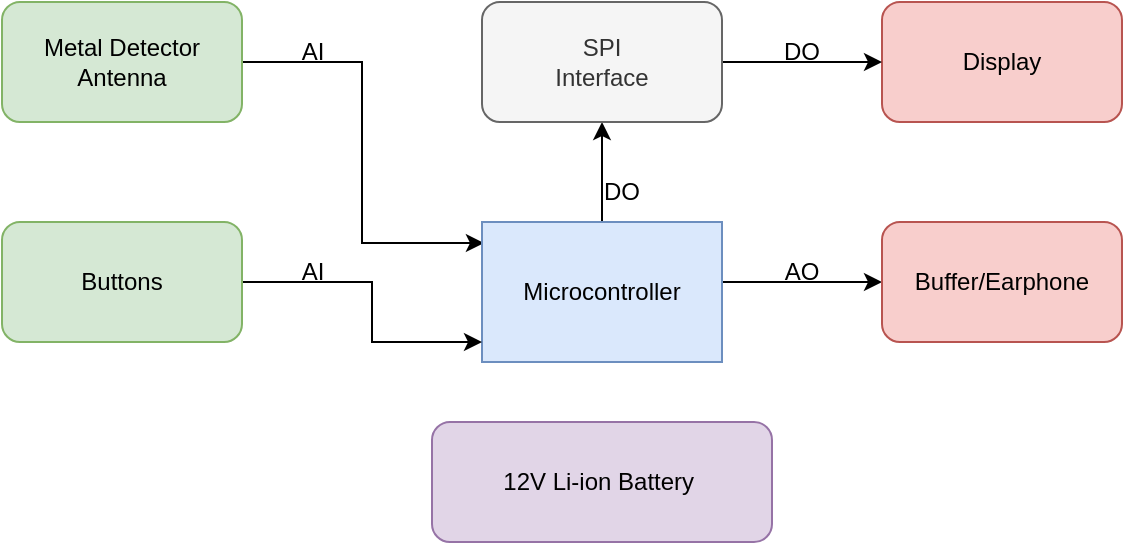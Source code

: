 <mxfile version="22.1.11" type="github">
  <diagram name="Page-1" id="58cdce13-f638-feb5-8d6f-7d28b1aa9fa0">
    <mxGraphModel dx="880" dy="506" grid="1" gridSize="10" guides="1" tooltips="1" connect="1" arrows="1" fold="1" page="1" pageScale="1" pageWidth="1100" pageHeight="850" background="none" math="0" shadow="0">
      <root>
        <mxCell id="0" />
        <mxCell id="1" parent="0" />
        <mxCell id="qSFb_at1WJNyLGFc-N33-6" value="" style="edgeStyle=orthogonalEdgeStyle;rounded=0;orthogonalLoop=1;jettySize=auto;html=1;entryX=0.008;entryY=0.15;entryDx=0;entryDy=0;entryPerimeter=0;" edge="1" parent="1" source="qSFb_at1WJNyLGFc-N33-1" target="qSFb_at1WJNyLGFc-N33-5">
          <mxGeometry relative="1" as="geometry" />
        </mxCell>
        <mxCell id="qSFb_at1WJNyLGFc-N33-1" value="Metal Detector Antenna" style="rounded=1;whiteSpace=wrap;html=1;fillColor=#d5e8d4;strokeColor=#82b366;" vertex="1" parent="1">
          <mxGeometry x="90" y="180" width="120" height="60" as="geometry" />
        </mxCell>
        <mxCell id="qSFb_at1WJNyLGFc-N33-13" style="edgeStyle=orthogonalEdgeStyle;rounded=0;orthogonalLoop=1;jettySize=auto;html=1;entryX=0;entryY=0.5;entryDx=0;entryDy=0;" edge="1" parent="1" source="qSFb_at1WJNyLGFc-N33-5" target="qSFb_at1WJNyLGFc-N33-11">
          <mxGeometry relative="1" as="geometry">
            <Array as="points">
              <mxPoint x="480" y="320" />
              <mxPoint x="480" y="320" />
            </Array>
          </mxGeometry>
        </mxCell>
        <mxCell id="qSFb_at1WJNyLGFc-N33-16" style="edgeStyle=orthogonalEdgeStyle;rounded=0;orthogonalLoop=1;jettySize=auto;html=1;entryX=0.5;entryY=1;entryDx=0;entryDy=0;" edge="1" parent="1" source="qSFb_at1WJNyLGFc-N33-5" target="qSFb_at1WJNyLGFc-N33-14">
          <mxGeometry relative="1" as="geometry" />
        </mxCell>
        <mxCell id="qSFb_at1WJNyLGFc-N33-5" value="Microcontroller" style="rounded=0;whiteSpace=wrap;html=1;fillColor=#dae8fc;strokeColor=#6c8ebf;" vertex="1" parent="1">
          <mxGeometry x="330" y="290" width="120" height="70" as="geometry" />
        </mxCell>
        <mxCell id="qSFb_at1WJNyLGFc-N33-8" style="edgeStyle=orthogonalEdgeStyle;rounded=0;orthogonalLoop=1;jettySize=auto;html=1;" edge="1" parent="1" source="qSFb_at1WJNyLGFc-N33-7">
          <mxGeometry relative="1" as="geometry">
            <mxPoint x="330" y="350" as="targetPoint" />
            <Array as="points">
              <mxPoint x="275" y="320" />
              <mxPoint x="275" y="350" />
            </Array>
          </mxGeometry>
        </mxCell>
        <mxCell id="qSFb_at1WJNyLGFc-N33-7" value="Buttons" style="rounded=1;whiteSpace=wrap;html=1;fillColor=#d5e8d4;strokeColor=#82b366;" vertex="1" parent="1">
          <mxGeometry x="90" y="290" width="120" height="60" as="geometry" />
        </mxCell>
        <mxCell id="qSFb_at1WJNyLGFc-N33-9" value="12V Li-ion Battery&amp;nbsp;" style="rounded=1;whiteSpace=wrap;html=1;fillColor=#e1d5e7;strokeColor=#9673a6;" vertex="1" parent="1">
          <mxGeometry x="305" y="390" width="170" height="60" as="geometry" />
        </mxCell>
        <mxCell id="qSFb_at1WJNyLGFc-N33-10" value="Display" style="rounded=1;whiteSpace=wrap;html=1;fillColor=#f8cecc;strokeColor=#b85450;" vertex="1" parent="1">
          <mxGeometry x="530" y="180" width="120" height="60" as="geometry" />
        </mxCell>
        <mxCell id="qSFb_at1WJNyLGFc-N33-11" value="Buffer/Earphone" style="rounded=1;whiteSpace=wrap;html=1;fillColor=#f8cecc;strokeColor=#b85450;" vertex="1" parent="1">
          <mxGeometry x="530" y="290" width="120" height="60" as="geometry" />
        </mxCell>
        <mxCell id="qSFb_at1WJNyLGFc-N33-15" style="edgeStyle=orthogonalEdgeStyle;rounded=0;orthogonalLoop=1;jettySize=auto;html=1;entryX=0;entryY=0.5;entryDx=0;entryDy=0;" edge="1" parent="1" source="qSFb_at1WJNyLGFc-N33-14" target="qSFb_at1WJNyLGFc-N33-10">
          <mxGeometry relative="1" as="geometry" />
        </mxCell>
        <mxCell id="qSFb_at1WJNyLGFc-N33-14" value="SPI &lt;br&gt;Interface" style="rounded=1;whiteSpace=wrap;html=1;fillColor=#f5f5f5;fontColor=#333333;strokeColor=#666666;" vertex="1" parent="1">
          <mxGeometry x="330" y="180" width="120" height="60" as="geometry" />
        </mxCell>
        <mxCell id="qSFb_at1WJNyLGFc-N33-18" value="AI" style="text;html=1;align=center;verticalAlign=middle;resizable=0;points=[];autosize=1;strokeColor=none;fillColor=none;" vertex="1" parent="1">
          <mxGeometry x="230" y="190" width="30" height="30" as="geometry" />
        </mxCell>
        <mxCell id="qSFb_at1WJNyLGFc-N33-19" value="AI" style="text;html=1;align=center;verticalAlign=middle;resizable=0;points=[];autosize=1;strokeColor=none;fillColor=none;" vertex="1" parent="1">
          <mxGeometry x="230" y="300" width="30" height="30" as="geometry" />
        </mxCell>
        <mxCell id="qSFb_at1WJNyLGFc-N33-20" value="AO" style="text;html=1;strokeColor=none;fillColor=none;align=center;verticalAlign=middle;whiteSpace=wrap;rounded=0;" vertex="1" parent="1">
          <mxGeometry x="460" y="310" width="60" height="10" as="geometry" />
        </mxCell>
        <mxCell id="qSFb_at1WJNyLGFc-N33-21" value="DO" style="text;html=1;strokeColor=none;fillColor=none;align=center;verticalAlign=middle;whiteSpace=wrap;rounded=0;" vertex="1" parent="1">
          <mxGeometry x="460" y="200" width="60" height="10" as="geometry" />
        </mxCell>
        <mxCell id="qSFb_at1WJNyLGFc-N33-24" value="DO" style="text;html=1;strokeColor=none;fillColor=none;align=center;verticalAlign=middle;whiteSpace=wrap;rounded=0;" vertex="1" parent="1">
          <mxGeometry x="370" y="270" width="60" height="10" as="geometry" />
        </mxCell>
      </root>
    </mxGraphModel>
  </diagram>
</mxfile>
